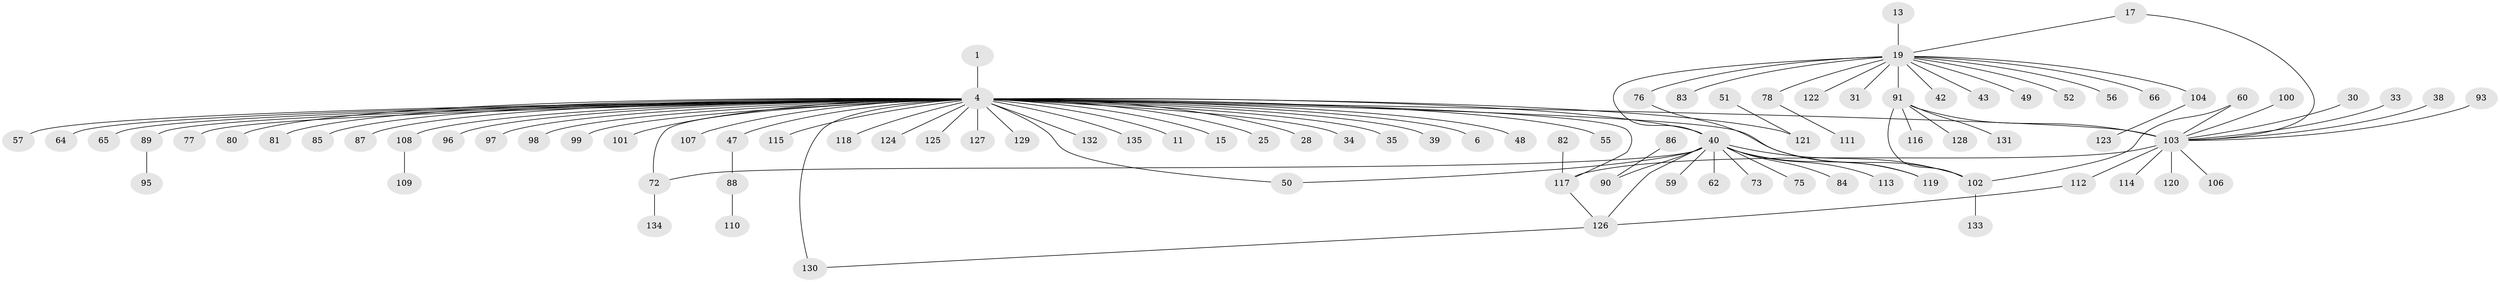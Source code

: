 // original degree distribution, {1: 0.5481481481481482, 34: 0.007407407407407408, 13: 0.007407407407407408, 17: 0.007407407407407408, 15: 0.007407407407407408, 2: 0.21481481481481482, 10: 0.007407407407407408, 7: 0.014814814814814815, 4: 0.06666666666666667, 3: 0.1037037037037037, 16: 0.007407407407407408, 5: 0.007407407407407408}
// Generated by graph-tools (version 1.1) at 2025/51/03/04/25 21:51:01]
// undirected, 94 vertices, 105 edges
graph export_dot {
graph [start="1"]
  node [color=gray90,style=filled];
  1;
  4 [super="+2+3"];
  6;
  11;
  13;
  15;
  17;
  19 [super="+9+8"];
  25;
  28;
  30;
  31;
  33;
  34;
  35 [super="+12"];
  38;
  39;
  40 [super="+5"];
  42;
  43;
  47;
  48;
  49;
  50 [super="+26+27"];
  51;
  52;
  55;
  56;
  57;
  59;
  60;
  62;
  64 [super="+45"];
  65;
  66;
  72;
  73 [super="+32+54"];
  75;
  76;
  77;
  78;
  80;
  81;
  82;
  83;
  84;
  85 [super="+58"];
  86;
  87;
  88;
  89;
  90 [super="+68"];
  91 [super="+20+24+44+46+53+71+69"];
  93;
  95;
  96;
  97;
  98;
  99;
  100;
  101;
  102 [super="+16"];
  103 [super="+94+18+41"];
  104;
  106 [super="+70"];
  107;
  108 [super="+63"];
  109;
  110;
  111;
  112 [super="+23"];
  113;
  114;
  115;
  116;
  117 [super="+22+61"];
  118;
  119;
  120;
  121 [super="+37+14"];
  122 [super="+74"];
  123;
  124;
  125;
  126 [super="+67+92+105"];
  127;
  128;
  129;
  130;
  131;
  132;
  133;
  134;
  135 [super="+29+79"];
  1 -- 4;
  4 -- 28;
  4 -- 39;
  4 -- 55;
  4 -- 57;
  4 -- 64 [weight=2];
  4 -- 77;
  4 -- 80;
  4 -- 81;
  4 -- 89;
  4 -- 99;
  4 -- 103 [weight=4];
  4 -- 129 [weight=2];
  4 -- 130 [weight=2];
  4 -- 6 [weight=2];
  4 -- 132;
  4 -- 65;
  4 -- 72 [weight=2];
  4 -- 11;
  4 -- 15;
  4 -- 25;
  4 -- 96;
  4 -- 34;
  4 -- 98;
  4 -- 101;
  4 -- 102;
  4 -- 107;
  4 -- 127;
  4 -- 47 [weight=2];
  4 -- 115;
  4 -- 124;
  4 -- 97;
  4 -- 48;
  4 -- 125;
  4 -- 118;
  4 -- 87;
  4 -- 40;
  4 -- 50;
  4 -- 121 [weight=2];
  4 -- 117 [weight=2];
  4 -- 35;
  4 -- 135 [weight=2];
  4 -- 85;
  4 -- 108;
  13 -- 19 [weight=2];
  17 -- 103;
  17 -- 19;
  19 -- 40 [weight=3];
  19 -- 104;
  19 -- 78;
  19 -- 31;
  19 -- 66;
  19 -- 42;
  19 -- 43;
  19 -- 76;
  19 -- 49;
  19 -- 83;
  19 -- 52;
  19 -- 56;
  19 -- 91;
  19 -- 122;
  30 -- 103;
  33 -- 103;
  38 -- 103;
  40 -- 102 [weight=2];
  40 -- 72;
  40 -- 75;
  40 -- 113;
  40 -- 84;
  40 -- 119;
  40 -- 59;
  40 -- 62;
  40 -- 73;
  40 -- 126;
  40 -- 90;
  40 -- 50;
  47 -- 88;
  51 -- 121;
  60 -- 102;
  60 -- 103;
  72 -- 134;
  76 -- 119;
  78 -- 111;
  82 -- 117;
  86 -- 90;
  88 -- 110;
  89 -- 95;
  91 -- 128;
  91 -- 103;
  91 -- 131;
  91 -- 116;
  91 -- 102;
  93 -- 103;
  100 -- 103;
  102 -- 133;
  103 -- 114;
  103 -- 112;
  103 -- 117 [weight=2];
  103 -- 120;
  103 -- 106;
  104 -- 123;
  108 -- 109;
  112 -- 126;
  117 -- 126;
  126 -- 130;
}
